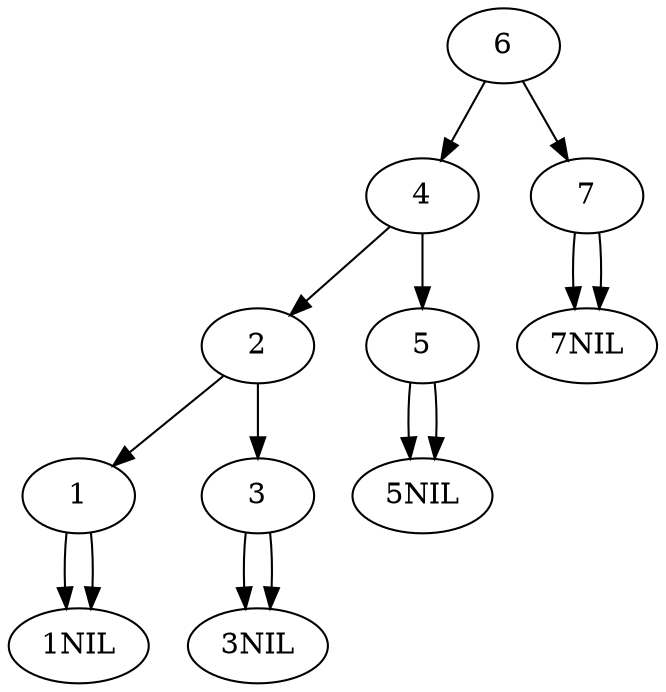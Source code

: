digraph binary_graph{
graph[
charset = "utf-8",
labelloc = "t",
labeljust = "c",
bgcolor = "white",
fontcolor = "black",
fontsize = 8,
style = "filled",
layout = dot
];
edge[
color = black 
];
6;
6->4;
4->2;
2->1;
1->"1NIL";
1->"1NIL";
2->3;
3->"3NIL";
3->"3NIL";
4->5;
5->"5NIL";
5->"5NIL";
6->7;
7->"7NIL";
7->"7NIL";
}
